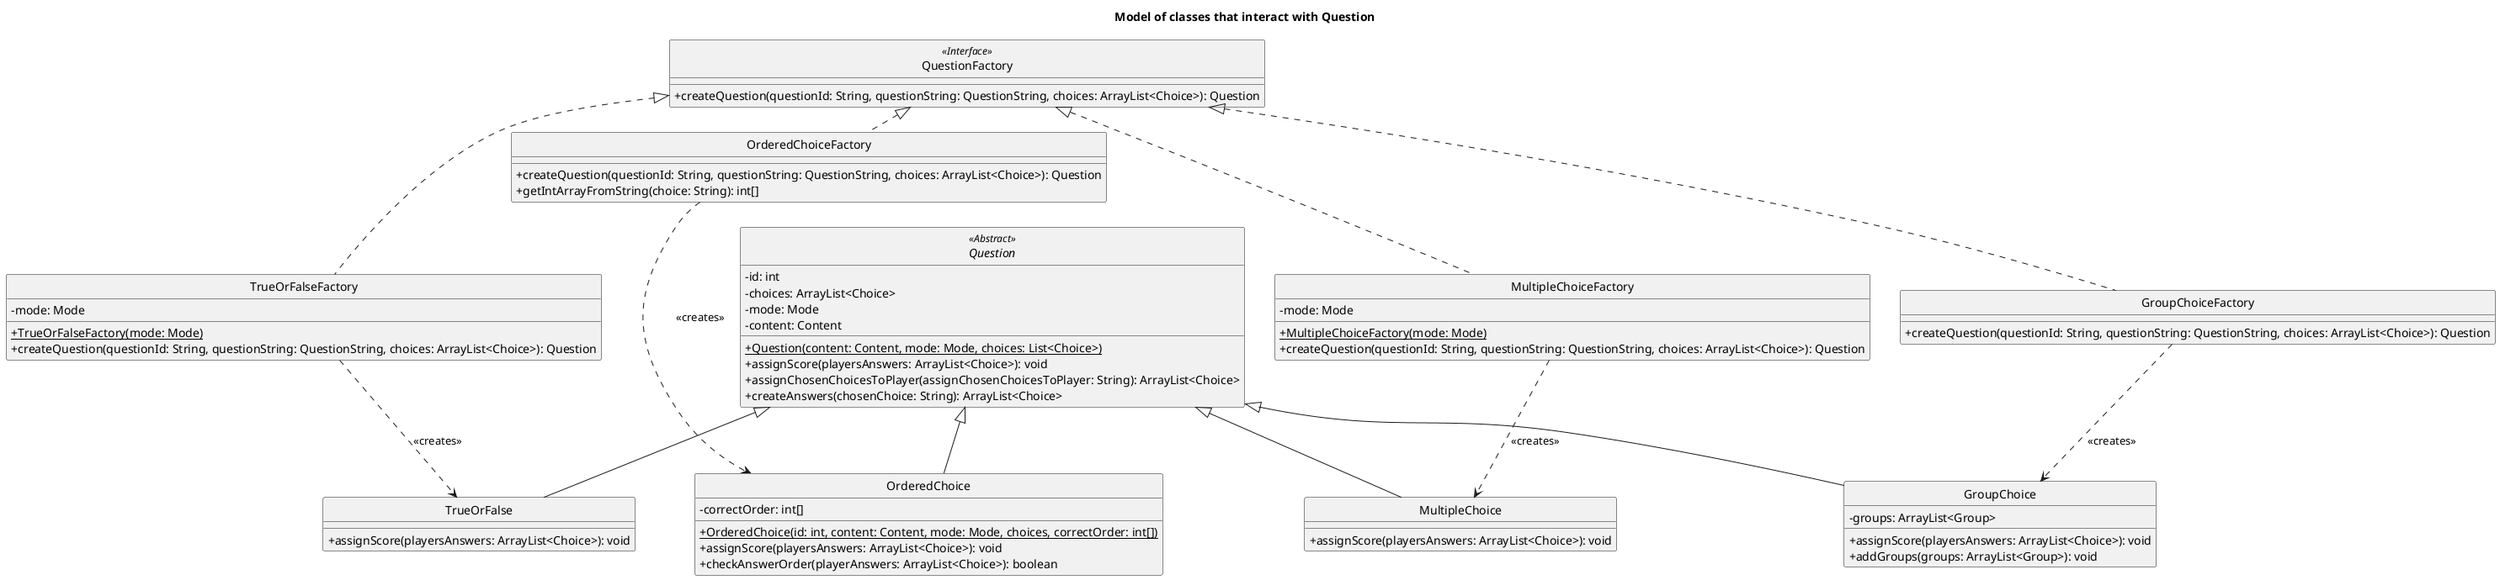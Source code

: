 @startuml
@startuml

skinparam monochrome true
hide circle
skinparam classAttributeIconSize 0

title: Model of classes that interact with Question

abstract class Question{
-id: int
-choices: ArrayList<Choice>
-mode: Mode
-content: Content
+{static}Question(content: Content, mode: Mode, choices: List<Choice>)
+assignScore(playersAnswers: ArrayList<Choice>): void
+assignChosenChoicesToPlayer(assignChosenChoicesToPlayer: String): ArrayList<Choice>
+createAnswers(chosenChoice: String): ArrayList<Choice>
}

class TrueOrFalse {
+assignScore(playersAnswers: ArrayList<Choice>): void
}

class MultipleChoice {
+assignScore(playersAnswers: ArrayList<Choice>): void
}

class OrderedChoice {
-correctOrder: int[]
+{static}OrderedChoice(id: int, content: Content, mode: Mode, choices, correctOrder: int[])
+assignScore(playersAnswers: ArrayList<Choice>): void
+checkAnswerOrder(playerAnswers: ArrayList<Choice>): boolean
}

class GroupChoice {
-groups: ArrayList<Group>
+assignScore(playersAnswers: ArrayList<Choice>): void
+addGroups(groups: ArrayList<Group>): void
}

class QuestionFactory{
+createQuestion(questionId: String, questionString: QuestionString, choices: ArrayList<Choice>): Question
}

class TrueOrFalseFactory {
-mode: Mode
+{static}TrueOrFalseFactory(mode: Mode)
+createQuestion(questionId: String, questionString: QuestionString, choices: ArrayList<Choice>): Question
}

class MultipleChoiceFactory {
-mode: Mode
+{static}MultipleChoiceFactory(mode: Mode)
+createQuestion(questionId: String, questionString: QuestionString, choices: ArrayList<Choice>): Question
}

class OrderedChoiceFactory {
+createQuestion(questionId: String, questionString: QuestionString, choices: ArrayList<Choice>): Question
+getIntArrayFromString(choice: String): int[]
}

class GroupChoiceFactory {
+createQuestion(questionId: String, questionString: QuestionString, choices: ArrayList<Choice>): Question
}

QuestionFactory <<Interface>>
Question <<Abstract>>

Question <|-- TrueOrFalse
Question <|-- MultipleChoice
Question <|-- OrderedChoice
Question <|-- GroupChoice

QuestionFactory <|.. TrueOrFalseFactory
TrueOrFalseFactory ..> TrueOrFalse: "<<creates>>"

QuestionFactory <|.. MultipleChoiceFactory
MultipleChoiceFactory ..> MultipleChoice: "<<creates>>"

QuestionFactory <|. OrderedChoiceFactory
OrderedChoiceFactory ..> OrderedChoice: "<<creates>>"

QuestionFactory <|.. GroupChoiceFactory
GroupChoiceFactory ..> GroupChoice: "<<creates>>"


@enduml